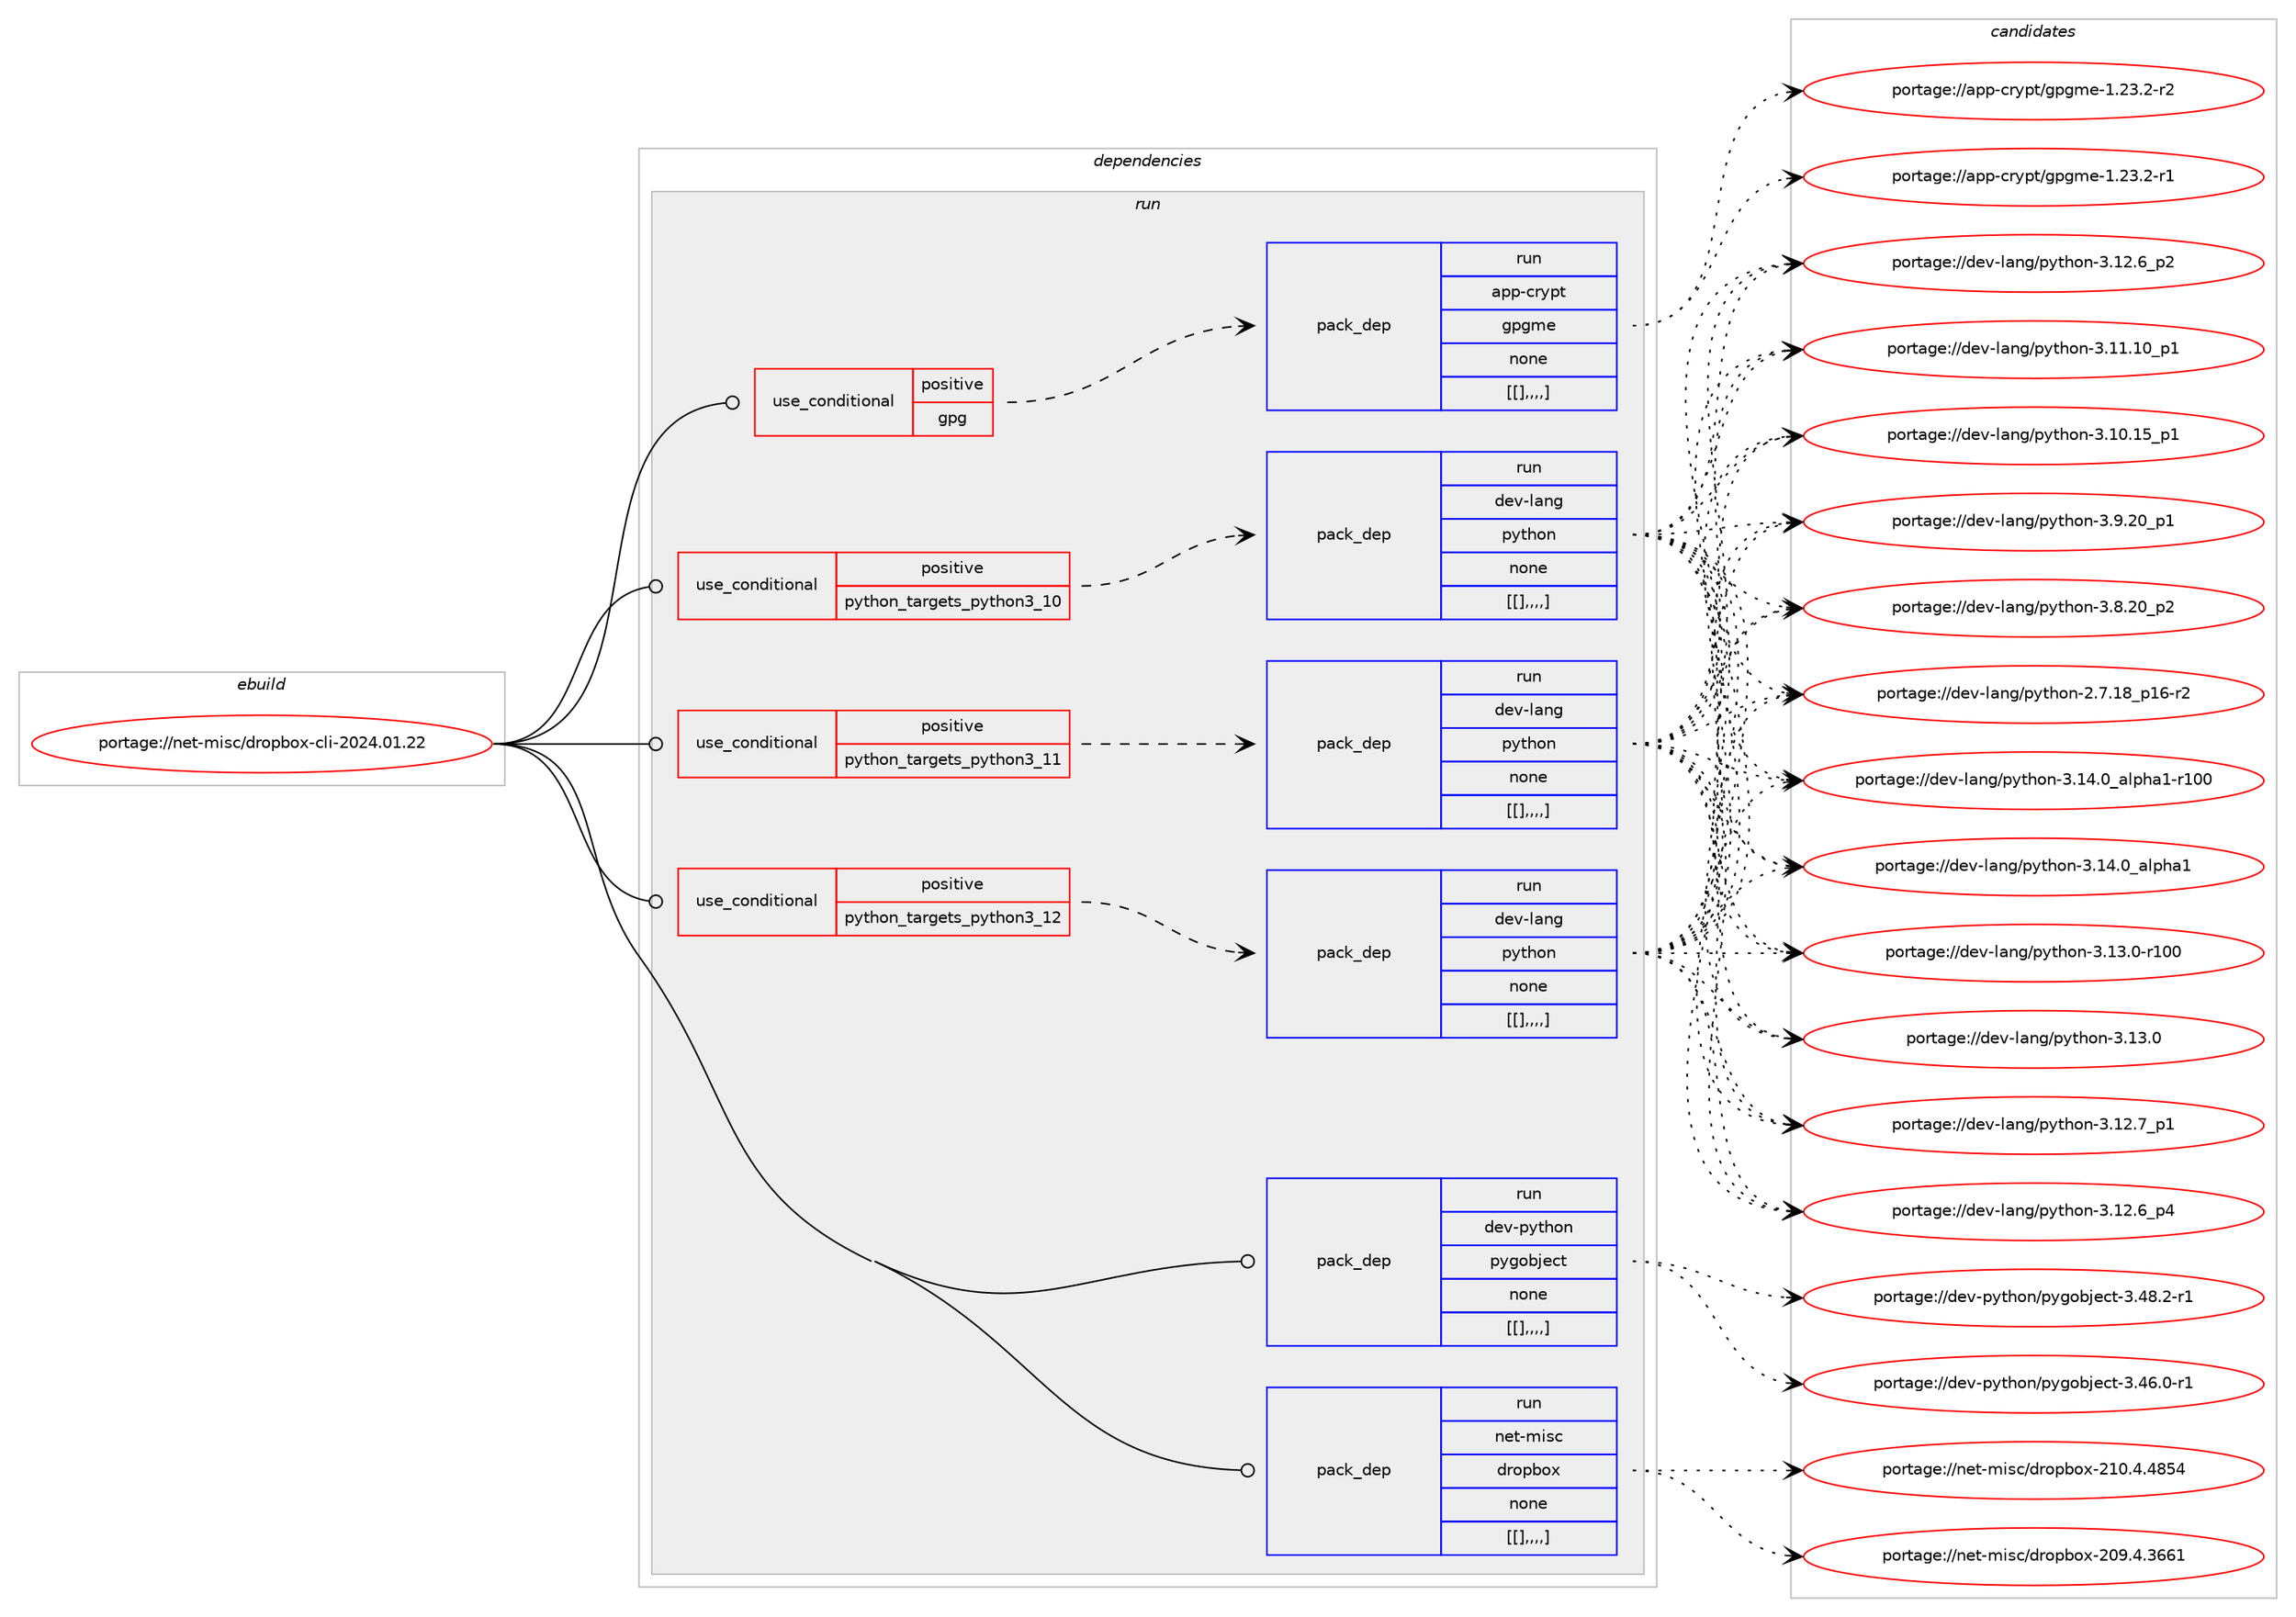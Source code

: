 digraph prolog {

# *************
# Graph options
# *************

newrank=true;
concentrate=true;
compound=true;
graph [rankdir=LR,fontname=Helvetica,fontsize=10,ranksep=1.5];#, ranksep=2.5, nodesep=0.2];
edge  [arrowhead=vee];
node  [fontname=Helvetica,fontsize=10];

# **********
# The ebuild
# **********

subgraph cluster_leftcol {
color=gray;
label=<<i>ebuild</i>>;
id [label="portage://net-misc/dropbox-cli-2024.01.22", color=red, width=4, href="../net-misc/dropbox-cli-2024.01.22.svg"];
}

# ****************
# The dependencies
# ****************

subgraph cluster_midcol {
color=gray;
label=<<i>dependencies</i>>;
subgraph cluster_compile {
fillcolor="#eeeeee";
style=filled;
label=<<i>compile</i>>;
}
subgraph cluster_compileandrun {
fillcolor="#eeeeee";
style=filled;
label=<<i>compile and run</i>>;
}
subgraph cluster_run {
fillcolor="#eeeeee";
style=filled;
label=<<i>run</i>>;
subgraph cond102589 {
dependency390052 [label=<<TABLE BORDER="0" CELLBORDER="1" CELLSPACING="0" CELLPADDING="4"><TR><TD ROWSPAN="3" CELLPADDING="10">use_conditional</TD></TR><TR><TD>positive</TD></TR><TR><TD>gpg</TD></TR></TABLE>>, shape=none, color=red];
subgraph pack284512 {
dependency390055 [label=<<TABLE BORDER="0" CELLBORDER="1" CELLSPACING="0" CELLPADDING="4" WIDTH="220"><TR><TD ROWSPAN="6" CELLPADDING="30">pack_dep</TD></TR><TR><TD WIDTH="110">run</TD></TR><TR><TD>app-crypt</TD></TR><TR><TD>gpgme</TD></TR><TR><TD>none</TD></TR><TR><TD>[[],,,,]</TD></TR></TABLE>>, shape=none, color=blue];
}
dependency390052:e -> dependency390055:w [weight=20,style="dashed",arrowhead="vee"];
}
id:e -> dependency390052:w [weight=20,style="solid",arrowhead="odot"];
subgraph cond102604 {
dependency390103 [label=<<TABLE BORDER="0" CELLBORDER="1" CELLSPACING="0" CELLPADDING="4"><TR><TD ROWSPAN="3" CELLPADDING="10">use_conditional</TD></TR><TR><TD>positive</TD></TR><TR><TD>python_targets_python3_10</TD></TR></TABLE>>, shape=none, color=red];
subgraph pack284580 {
dependency390226 [label=<<TABLE BORDER="0" CELLBORDER="1" CELLSPACING="0" CELLPADDING="4" WIDTH="220"><TR><TD ROWSPAN="6" CELLPADDING="30">pack_dep</TD></TR><TR><TD WIDTH="110">run</TD></TR><TR><TD>dev-lang</TD></TR><TR><TD>python</TD></TR><TR><TD>none</TD></TR><TR><TD>[[],,,,]</TD></TR></TABLE>>, shape=none, color=blue];
}
dependency390103:e -> dependency390226:w [weight=20,style="dashed",arrowhead="vee"];
}
id:e -> dependency390103:w [weight=20,style="solid",arrowhead="odot"];
subgraph cond102677 {
dependency390269 [label=<<TABLE BORDER="0" CELLBORDER="1" CELLSPACING="0" CELLPADDING="4"><TR><TD ROWSPAN="3" CELLPADDING="10">use_conditional</TD></TR><TR><TD>positive</TD></TR><TR><TD>python_targets_python3_11</TD></TR></TABLE>>, shape=none, color=red];
subgraph pack284648 {
dependency390271 [label=<<TABLE BORDER="0" CELLBORDER="1" CELLSPACING="0" CELLPADDING="4" WIDTH="220"><TR><TD ROWSPAN="6" CELLPADDING="30">pack_dep</TD></TR><TR><TD WIDTH="110">run</TD></TR><TR><TD>dev-lang</TD></TR><TR><TD>python</TD></TR><TR><TD>none</TD></TR><TR><TD>[[],,,,]</TD></TR></TABLE>>, shape=none, color=blue];
}
dependency390269:e -> dependency390271:w [weight=20,style="dashed",arrowhead="vee"];
}
id:e -> dependency390269:w [weight=20,style="solid",arrowhead="odot"];
subgraph cond102678 {
dependency390275 [label=<<TABLE BORDER="0" CELLBORDER="1" CELLSPACING="0" CELLPADDING="4"><TR><TD ROWSPAN="3" CELLPADDING="10">use_conditional</TD></TR><TR><TD>positive</TD></TR><TR><TD>python_targets_python3_12</TD></TR></TABLE>>, shape=none, color=red];
subgraph pack284655 {
dependency390279 [label=<<TABLE BORDER="0" CELLBORDER="1" CELLSPACING="0" CELLPADDING="4" WIDTH="220"><TR><TD ROWSPAN="6" CELLPADDING="30">pack_dep</TD></TR><TR><TD WIDTH="110">run</TD></TR><TR><TD>dev-lang</TD></TR><TR><TD>python</TD></TR><TR><TD>none</TD></TR><TR><TD>[[],,,,]</TD></TR></TABLE>>, shape=none, color=blue];
}
dependency390275:e -> dependency390279:w [weight=20,style="dashed",arrowhead="vee"];
}
id:e -> dependency390275:w [weight=20,style="solid",arrowhead="odot"];
subgraph pack284681 {
dependency390324 [label=<<TABLE BORDER="0" CELLBORDER="1" CELLSPACING="0" CELLPADDING="4" WIDTH="220"><TR><TD ROWSPAN="6" CELLPADDING="30">pack_dep</TD></TR><TR><TD WIDTH="110">run</TD></TR><TR><TD>dev-python</TD></TR><TR><TD>pygobject</TD></TR><TR><TD>none</TD></TR><TR><TD>[[],,,,]</TD></TR></TABLE>>, shape=none, color=blue];
}
id:e -> dependency390324:w [weight=20,style="solid",arrowhead="odot"];
subgraph pack284685 {
dependency390355 [label=<<TABLE BORDER="0" CELLBORDER="1" CELLSPACING="0" CELLPADDING="4" WIDTH="220"><TR><TD ROWSPAN="6" CELLPADDING="30">pack_dep</TD></TR><TR><TD WIDTH="110">run</TD></TR><TR><TD>net-misc</TD></TR><TR><TD>dropbox</TD></TR><TR><TD>none</TD></TR><TR><TD>[[],,,,]</TD></TR></TABLE>>, shape=none, color=blue];
}
id:e -> dependency390355:w [weight=20,style="solid",arrowhead="odot"];
}
}

# **************
# The candidates
# **************

subgraph cluster_choices {
rank=same;
color=gray;
label=<<i>candidates</i>>;

subgraph choice283380 {
color=black;
nodesep=1;
choice97112112459911412111211647103112103109101454946505146504511450 [label="portage://app-crypt/gpgme-1.23.2-r2", color=red, width=4,href="../app-crypt/gpgme-1.23.2-r2.svg"];
choice97112112459911412111211647103112103109101454946505146504511449 [label="portage://app-crypt/gpgme-1.23.2-r1", color=red, width=4,href="../app-crypt/gpgme-1.23.2-r1.svg"];
dependency390055:e -> choice97112112459911412111211647103112103109101454946505146504511450:w [style=dotted,weight="100"];
dependency390055:e -> choice97112112459911412111211647103112103109101454946505146504511449:w [style=dotted,weight="100"];
}
subgraph choice283414 {
color=black;
nodesep=1;
choice100101118451089711010347112121116104111110455146495246489597108112104974945114494848 [label="portage://dev-lang/python-3.14.0_alpha1-r100", color=red, width=4,href="../dev-lang/python-3.14.0_alpha1-r100.svg"];
choice1001011184510897110103471121211161041111104551464952464895971081121049749 [label="portage://dev-lang/python-3.14.0_alpha1", color=red, width=4,href="../dev-lang/python-3.14.0_alpha1.svg"];
choice1001011184510897110103471121211161041111104551464951464845114494848 [label="portage://dev-lang/python-3.13.0-r100", color=red, width=4,href="../dev-lang/python-3.13.0-r100.svg"];
choice10010111845108971101034711212111610411111045514649514648 [label="portage://dev-lang/python-3.13.0", color=red, width=4,href="../dev-lang/python-3.13.0.svg"];
choice100101118451089711010347112121116104111110455146495046559511249 [label="portage://dev-lang/python-3.12.7_p1", color=red, width=4,href="../dev-lang/python-3.12.7_p1.svg"];
choice100101118451089711010347112121116104111110455146495046549511252 [label="portage://dev-lang/python-3.12.6_p4", color=red, width=4,href="../dev-lang/python-3.12.6_p4.svg"];
choice100101118451089711010347112121116104111110455146495046549511250 [label="portage://dev-lang/python-3.12.6_p2", color=red, width=4,href="../dev-lang/python-3.12.6_p2.svg"];
choice10010111845108971101034711212111610411111045514649494649489511249 [label="portage://dev-lang/python-3.11.10_p1", color=red, width=4,href="../dev-lang/python-3.11.10_p1.svg"];
choice10010111845108971101034711212111610411111045514649484649539511249 [label="portage://dev-lang/python-3.10.15_p1", color=red, width=4,href="../dev-lang/python-3.10.15_p1.svg"];
choice100101118451089711010347112121116104111110455146574650489511249 [label="portage://dev-lang/python-3.9.20_p1", color=red, width=4,href="../dev-lang/python-3.9.20_p1.svg"];
choice100101118451089711010347112121116104111110455146564650489511250 [label="portage://dev-lang/python-3.8.20_p2", color=red, width=4,href="../dev-lang/python-3.8.20_p2.svg"];
choice100101118451089711010347112121116104111110455046554649569511249544511450 [label="portage://dev-lang/python-2.7.18_p16-r2", color=red, width=4,href="../dev-lang/python-2.7.18_p16-r2.svg"];
dependency390226:e -> choice100101118451089711010347112121116104111110455146495246489597108112104974945114494848:w [style=dotted,weight="100"];
dependency390226:e -> choice1001011184510897110103471121211161041111104551464952464895971081121049749:w [style=dotted,weight="100"];
dependency390226:e -> choice1001011184510897110103471121211161041111104551464951464845114494848:w [style=dotted,weight="100"];
dependency390226:e -> choice10010111845108971101034711212111610411111045514649514648:w [style=dotted,weight="100"];
dependency390226:e -> choice100101118451089711010347112121116104111110455146495046559511249:w [style=dotted,weight="100"];
dependency390226:e -> choice100101118451089711010347112121116104111110455146495046549511252:w [style=dotted,weight="100"];
dependency390226:e -> choice100101118451089711010347112121116104111110455146495046549511250:w [style=dotted,weight="100"];
dependency390226:e -> choice10010111845108971101034711212111610411111045514649494649489511249:w [style=dotted,weight="100"];
dependency390226:e -> choice10010111845108971101034711212111610411111045514649484649539511249:w [style=dotted,weight="100"];
dependency390226:e -> choice100101118451089711010347112121116104111110455146574650489511249:w [style=dotted,weight="100"];
dependency390226:e -> choice100101118451089711010347112121116104111110455146564650489511250:w [style=dotted,weight="100"];
dependency390226:e -> choice100101118451089711010347112121116104111110455046554649569511249544511450:w [style=dotted,weight="100"];
}
subgraph choice283434 {
color=black;
nodesep=1;
choice100101118451089711010347112121116104111110455146495246489597108112104974945114494848 [label="portage://dev-lang/python-3.14.0_alpha1-r100", color=red, width=4,href="../dev-lang/python-3.14.0_alpha1-r100.svg"];
choice1001011184510897110103471121211161041111104551464952464895971081121049749 [label="portage://dev-lang/python-3.14.0_alpha1", color=red, width=4,href="../dev-lang/python-3.14.0_alpha1.svg"];
choice1001011184510897110103471121211161041111104551464951464845114494848 [label="portage://dev-lang/python-3.13.0-r100", color=red, width=4,href="../dev-lang/python-3.13.0-r100.svg"];
choice10010111845108971101034711212111610411111045514649514648 [label="portage://dev-lang/python-3.13.0", color=red, width=4,href="../dev-lang/python-3.13.0.svg"];
choice100101118451089711010347112121116104111110455146495046559511249 [label="portage://dev-lang/python-3.12.7_p1", color=red, width=4,href="../dev-lang/python-3.12.7_p1.svg"];
choice100101118451089711010347112121116104111110455146495046549511252 [label="portage://dev-lang/python-3.12.6_p4", color=red, width=4,href="../dev-lang/python-3.12.6_p4.svg"];
choice100101118451089711010347112121116104111110455146495046549511250 [label="portage://dev-lang/python-3.12.6_p2", color=red, width=4,href="../dev-lang/python-3.12.6_p2.svg"];
choice10010111845108971101034711212111610411111045514649494649489511249 [label="portage://dev-lang/python-3.11.10_p1", color=red, width=4,href="../dev-lang/python-3.11.10_p1.svg"];
choice10010111845108971101034711212111610411111045514649484649539511249 [label="portage://dev-lang/python-3.10.15_p1", color=red, width=4,href="../dev-lang/python-3.10.15_p1.svg"];
choice100101118451089711010347112121116104111110455146574650489511249 [label="portage://dev-lang/python-3.9.20_p1", color=red, width=4,href="../dev-lang/python-3.9.20_p1.svg"];
choice100101118451089711010347112121116104111110455146564650489511250 [label="portage://dev-lang/python-3.8.20_p2", color=red, width=4,href="../dev-lang/python-3.8.20_p2.svg"];
choice100101118451089711010347112121116104111110455046554649569511249544511450 [label="portage://dev-lang/python-2.7.18_p16-r2", color=red, width=4,href="../dev-lang/python-2.7.18_p16-r2.svg"];
dependency390271:e -> choice100101118451089711010347112121116104111110455146495246489597108112104974945114494848:w [style=dotted,weight="100"];
dependency390271:e -> choice1001011184510897110103471121211161041111104551464952464895971081121049749:w [style=dotted,weight="100"];
dependency390271:e -> choice1001011184510897110103471121211161041111104551464951464845114494848:w [style=dotted,weight="100"];
dependency390271:e -> choice10010111845108971101034711212111610411111045514649514648:w [style=dotted,weight="100"];
dependency390271:e -> choice100101118451089711010347112121116104111110455146495046559511249:w [style=dotted,weight="100"];
dependency390271:e -> choice100101118451089711010347112121116104111110455146495046549511252:w [style=dotted,weight="100"];
dependency390271:e -> choice100101118451089711010347112121116104111110455146495046549511250:w [style=dotted,weight="100"];
dependency390271:e -> choice10010111845108971101034711212111610411111045514649494649489511249:w [style=dotted,weight="100"];
dependency390271:e -> choice10010111845108971101034711212111610411111045514649484649539511249:w [style=dotted,weight="100"];
dependency390271:e -> choice100101118451089711010347112121116104111110455146574650489511249:w [style=dotted,weight="100"];
dependency390271:e -> choice100101118451089711010347112121116104111110455146564650489511250:w [style=dotted,weight="100"];
dependency390271:e -> choice100101118451089711010347112121116104111110455046554649569511249544511450:w [style=dotted,weight="100"];
}
subgraph choice283444 {
color=black;
nodesep=1;
choice100101118451089711010347112121116104111110455146495246489597108112104974945114494848 [label="portage://dev-lang/python-3.14.0_alpha1-r100", color=red, width=4,href="../dev-lang/python-3.14.0_alpha1-r100.svg"];
choice1001011184510897110103471121211161041111104551464952464895971081121049749 [label="portage://dev-lang/python-3.14.0_alpha1", color=red, width=4,href="../dev-lang/python-3.14.0_alpha1.svg"];
choice1001011184510897110103471121211161041111104551464951464845114494848 [label="portage://dev-lang/python-3.13.0-r100", color=red, width=4,href="../dev-lang/python-3.13.0-r100.svg"];
choice10010111845108971101034711212111610411111045514649514648 [label="portage://dev-lang/python-3.13.0", color=red, width=4,href="../dev-lang/python-3.13.0.svg"];
choice100101118451089711010347112121116104111110455146495046559511249 [label="portage://dev-lang/python-3.12.7_p1", color=red, width=4,href="../dev-lang/python-3.12.7_p1.svg"];
choice100101118451089711010347112121116104111110455146495046549511252 [label="portage://dev-lang/python-3.12.6_p4", color=red, width=4,href="../dev-lang/python-3.12.6_p4.svg"];
choice100101118451089711010347112121116104111110455146495046549511250 [label="portage://dev-lang/python-3.12.6_p2", color=red, width=4,href="../dev-lang/python-3.12.6_p2.svg"];
choice10010111845108971101034711212111610411111045514649494649489511249 [label="portage://dev-lang/python-3.11.10_p1", color=red, width=4,href="../dev-lang/python-3.11.10_p1.svg"];
choice10010111845108971101034711212111610411111045514649484649539511249 [label="portage://dev-lang/python-3.10.15_p1", color=red, width=4,href="../dev-lang/python-3.10.15_p1.svg"];
choice100101118451089711010347112121116104111110455146574650489511249 [label="portage://dev-lang/python-3.9.20_p1", color=red, width=4,href="../dev-lang/python-3.9.20_p1.svg"];
choice100101118451089711010347112121116104111110455146564650489511250 [label="portage://dev-lang/python-3.8.20_p2", color=red, width=4,href="../dev-lang/python-3.8.20_p2.svg"];
choice100101118451089711010347112121116104111110455046554649569511249544511450 [label="portage://dev-lang/python-2.7.18_p16-r2", color=red, width=4,href="../dev-lang/python-2.7.18_p16-r2.svg"];
dependency390279:e -> choice100101118451089711010347112121116104111110455146495246489597108112104974945114494848:w [style=dotted,weight="100"];
dependency390279:e -> choice1001011184510897110103471121211161041111104551464952464895971081121049749:w [style=dotted,weight="100"];
dependency390279:e -> choice1001011184510897110103471121211161041111104551464951464845114494848:w [style=dotted,weight="100"];
dependency390279:e -> choice10010111845108971101034711212111610411111045514649514648:w [style=dotted,weight="100"];
dependency390279:e -> choice100101118451089711010347112121116104111110455146495046559511249:w [style=dotted,weight="100"];
dependency390279:e -> choice100101118451089711010347112121116104111110455146495046549511252:w [style=dotted,weight="100"];
dependency390279:e -> choice100101118451089711010347112121116104111110455146495046549511250:w [style=dotted,weight="100"];
dependency390279:e -> choice10010111845108971101034711212111610411111045514649494649489511249:w [style=dotted,weight="100"];
dependency390279:e -> choice10010111845108971101034711212111610411111045514649484649539511249:w [style=dotted,weight="100"];
dependency390279:e -> choice100101118451089711010347112121116104111110455146574650489511249:w [style=dotted,weight="100"];
dependency390279:e -> choice100101118451089711010347112121116104111110455146564650489511250:w [style=dotted,weight="100"];
dependency390279:e -> choice100101118451089711010347112121116104111110455046554649569511249544511450:w [style=dotted,weight="100"];
}
subgraph choice283487 {
color=black;
nodesep=1;
choice10010111845112121116104111110471121211031119810610199116455146525646504511449 [label="portage://dev-python/pygobject-3.48.2-r1", color=red, width=4,href="../dev-python/pygobject-3.48.2-r1.svg"];
choice10010111845112121116104111110471121211031119810610199116455146525446484511449 [label="portage://dev-python/pygobject-3.46.0-r1", color=red, width=4,href="../dev-python/pygobject-3.46.0-r1.svg"];
dependency390324:e -> choice10010111845112121116104111110471121211031119810610199116455146525646504511449:w [style=dotted,weight="100"];
dependency390324:e -> choice10010111845112121116104111110471121211031119810610199116455146525446484511449:w [style=dotted,weight="100"];
}
subgraph choice283506 {
color=black;
nodesep=1;
choice110101116451091051159947100114111112981111204550494846524652565352 [label="portage://net-misc/dropbox-210.4.4854", color=red, width=4,href="../net-misc/dropbox-210.4.4854.svg"];
choice110101116451091051159947100114111112981111204550485746524651545449 [label="portage://net-misc/dropbox-209.4.3661", color=red, width=4,href="../net-misc/dropbox-209.4.3661.svg"];
dependency390355:e -> choice110101116451091051159947100114111112981111204550494846524652565352:w [style=dotted,weight="100"];
dependency390355:e -> choice110101116451091051159947100114111112981111204550485746524651545449:w [style=dotted,weight="100"];
}
}

}
